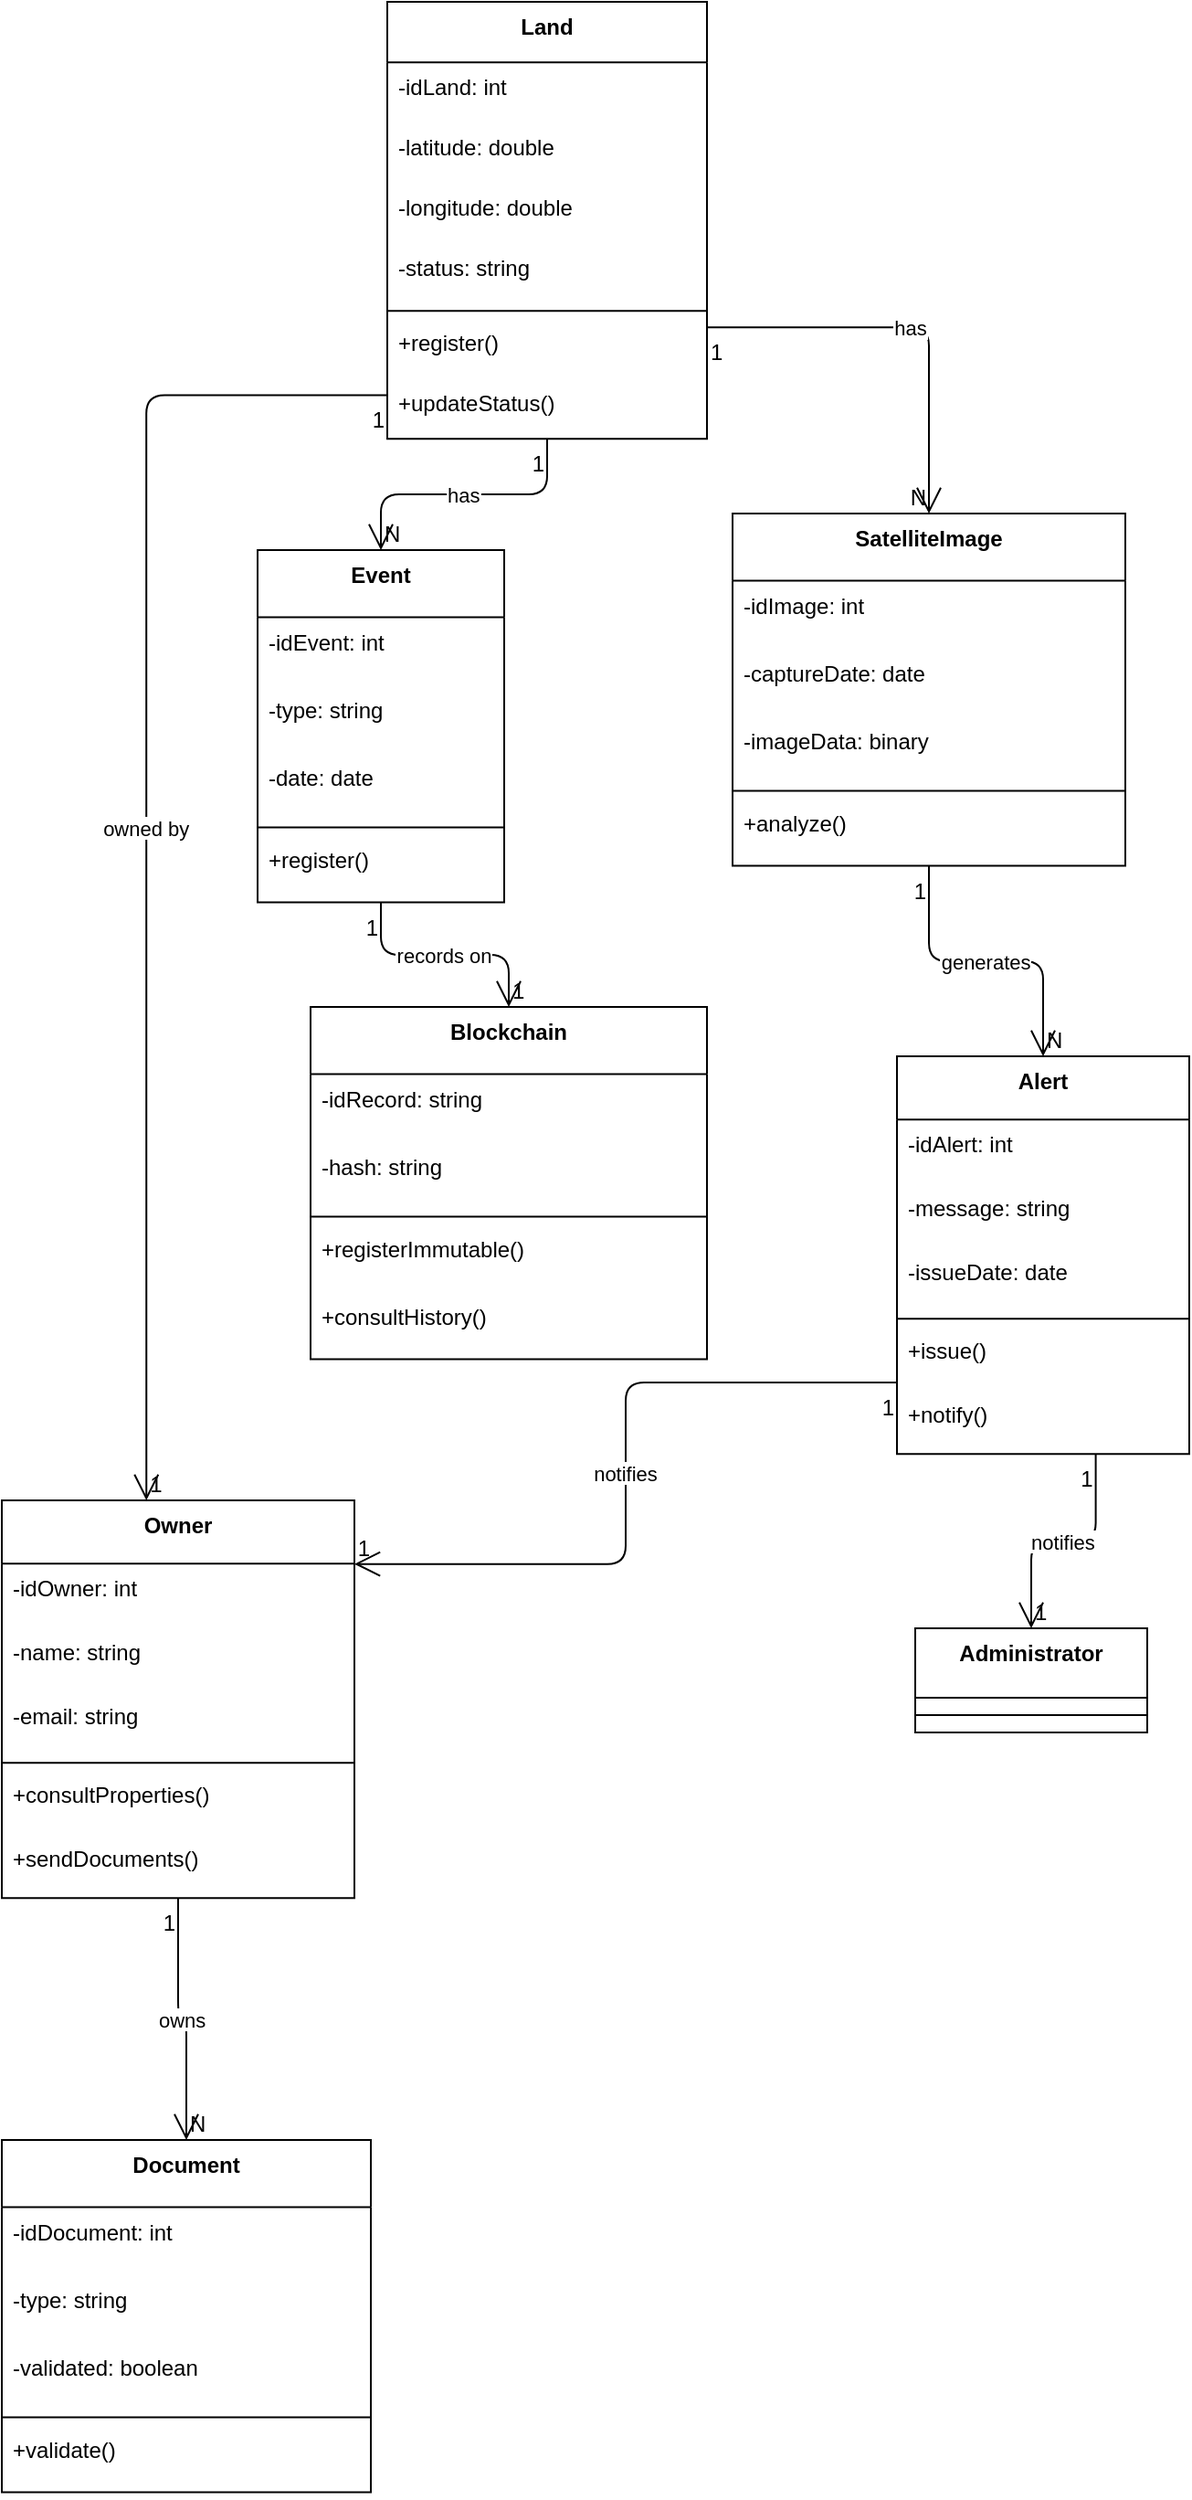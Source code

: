 <mxfile version="27.0.9">
  <diagram name="Página-1" id="0jbT2N49prsmKac0sqoz">
    <mxGraphModel dx="1042" dy="527" grid="1" gridSize="10" guides="1" tooltips="1" connect="1" arrows="1" fold="1" page="1" pageScale="1" pageWidth="850" pageHeight="1100" math="0" shadow="0">
      <root>
        <mxCell id="0" />
        <mxCell id="1" parent="0" />
        <mxCell id="2" value="Land" style="swimlane;fontStyle=1;align=center;verticalAlign=top;childLayout=stackLayout;horizontal=1;startSize=33.143;horizontalStack=0;resizeParent=1;resizeParentMax=0;resizeLast=0;collapsible=0;marginBottom=0;" parent="1" vertex="1">
          <mxGeometry x="281" y="20" width="175" height="239.143" as="geometry" />
        </mxCell>
        <mxCell id="3" value="-idLand: int" style="text;strokeColor=none;fillColor=none;align=left;verticalAlign=top;spacingLeft=4;spacingRight=4;overflow=hidden;rotatable=0;points=[[0,0.5],[1,0.5]];portConstraint=eastwest;" parent="2" vertex="1">
          <mxGeometry y="33.143" width="175" height="33" as="geometry" />
        </mxCell>
        <mxCell id="4" value="-latitude: double" style="text;strokeColor=none;fillColor=none;align=left;verticalAlign=top;spacingLeft=4;spacingRight=4;overflow=hidden;rotatable=0;points=[[0,0.5],[1,0.5]];portConstraint=eastwest;" parent="2" vertex="1">
          <mxGeometry y="66.143" width="175" height="33" as="geometry" />
        </mxCell>
        <mxCell id="5" value="-longitude: double" style="text;strokeColor=none;fillColor=none;align=left;verticalAlign=top;spacingLeft=4;spacingRight=4;overflow=hidden;rotatable=0;points=[[0,0.5],[1,0.5]];portConstraint=eastwest;" parent="2" vertex="1">
          <mxGeometry y="99.143" width="175" height="33" as="geometry" />
        </mxCell>
        <mxCell id="6" value="-status: string" style="text;strokeColor=none;fillColor=none;align=left;verticalAlign=top;spacingLeft=4;spacingRight=4;overflow=hidden;rotatable=0;points=[[0,0.5],[1,0.5]];portConstraint=eastwest;" parent="2" vertex="1">
          <mxGeometry y="132.143" width="175" height="33" as="geometry" />
        </mxCell>
        <mxCell id="7" style="line;strokeWidth=1;fillColor=none;align=left;verticalAlign=middle;spacingTop=-1;spacingLeft=3;spacingRight=3;rotatable=0;labelPosition=right;points=[];portConstraint=eastwest;strokeColor=inherit;" parent="2" vertex="1">
          <mxGeometry y="165.143" width="175" height="8" as="geometry" />
        </mxCell>
        <mxCell id="8" value="+register()" style="text;strokeColor=none;fillColor=none;align=left;verticalAlign=top;spacingLeft=4;spacingRight=4;overflow=hidden;rotatable=0;points=[[0,0.5],[1,0.5]];portConstraint=eastwest;" parent="2" vertex="1">
          <mxGeometry y="173.143" width="175" height="33" as="geometry" />
        </mxCell>
        <mxCell id="9" value="+updateStatus()" style="text;strokeColor=none;fillColor=none;align=left;verticalAlign=top;spacingLeft=4;spacingRight=4;overflow=hidden;rotatable=0;points=[[0,0.5],[1,0.5]];portConstraint=eastwest;" parent="2" vertex="1">
          <mxGeometry y="206.143" width="175" height="33" as="geometry" />
        </mxCell>
        <mxCell id="10" value="Owner" style="swimlane;fontStyle=1;align=center;verticalAlign=top;childLayout=stackLayout;horizontal=1;startSize=34.667;horizontalStack=0;resizeParent=1;resizeParentMax=0;resizeLast=0;collapsible=0;marginBottom=0;" parent="1" vertex="1">
          <mxGeometry x="70" y="840" width="193" height="217.667" as="geometry" />
        </mxCell>
        <mxCell id="11" value="-idOwner: int" style="text;strokeColor=none;fillColor=none;align=left;verticalAlign=top;spacingLeft=4;spacingRight=4;overflow=hidden;rotatable=0;points=[[0,0.5],[1,0.5]];portConstraint=eastwest;" parent="10" vertex="1">
          <mxGeometry y="34.667" width="193" height="35" as="geometry" />
        </mxCell>
        <mxCell id="12" value="-name: string" style="text;strokeColor=none;fillColor=none;align=left;verticalAlign=top;spacingLeft=4;spacingRight=4;overflow=hidden;rotatable=0;points=[[0,0.5],[1,0.5]];portConstraint=eastwest;" parent="10" vertex="1">
          <mxGeometry y="69.667" width="193" height="35" as="geometry" />
        </mxCell>
        <mxCell id="13" value="-email: string" style="text;strokeColor=none;fillColor=none;align=left;verticalAlign=top;spacingLeft=4;spacingRight=4;overflow=hidden;rotatable=0;points=[[0,0.5],[1,0.5]];portConstraint=eastwest;" parent="10" vertex="1">
          <mxGeometry y="104.667" width="193" height="35" as="geometry" />
        </mxCell>
        <mxCell id="14" style="line;strokeWidth=1;fillColor=none;align=left;verticalAlign=middle;spacingTop=-1;spacingLeft=3;spacingRight=3;rotatable=0;labelPosition=right;points=[];portConstraint=eastwest;strokeColor=inherit;" parent="10" vertex="1">
          <mxGeometry y="139.667" width="193" height="8" as="geometry" />
        </mxCell>
        <mxCell id="15" value="+consultProperties()" style="text;strokeColor=none;fillColor=none;align=left;verticalAlign=top;spacingLeft=4;spacingRight=4;overflow=hidden;rotatable=0;points=[[0,0.5],[1,0.5]];portConstraint=eastwest;" parent="10" vertex="1">
          <mxGeometry y="147.667" width="193" height="35" as="geometry" />
        </mxCell>
        <mxCell id="16" value="+sendDocuments()" style="text;strokeColor=none;fillColor=none;align=left;verticalAlign=top;spacingLeft=4;spacingRight=4;overflow=hidden;rotatable=0;points=[[0,0.5],[1,0.5]];portConstraint=eastwest;" parent="10" vertex="1">
          <mxGeometry y="182.667" width="193" height="35" as="geometry" />
        </mxCell>
        <mxCell id="17" value="Document" style="swimlane;fontStyle=1;align=center;verticalAlign=top;childLayout=stackLayout;horizontal=1;startSize=36.8;horizontalStack=0;resizeParent=1;resizeParentMax=0;resizeLast=0;collapsible=0;marginBottom=0;" parent="1" vertex="1">
          <mxGeometry x="70" y="1190" width="202" height="192.8" as="geometry" />
        </mxCell>
        <mxCell id="18" value="-idDocument: int" style="text;strokeColor=none;fillColor=none;align=left;verticalAlign=top;spacingLeft=4;spacingRight=4;overflow=hidden;rotatable=0;points=[[0,0.5],[1,0.5]];portConstraint=eastwest;" parent="17" vertex="1">
          <mxGeometry y="36.8" width="202" height="37" as="geometry" />
        </mxCell>
        <mxCell id="19" value="-type: string" style="text;strokeColor=none;fillColor=none;align=left;verticalAlign=top;spacingLeft=4;spacingRight=4;overflow=hidden;rotatable=0;points=[[0,0.5],[1,0.5]];portConstraint=eastwest;" parent="17" vertex="1">
          <mxGeometry y="73.8" width="202" height="37" as="geometry" />
        </mxCell>
        <mxCell id="20" value="-validated: boolean" style="text;strokeColor=none;fillColor=none;align=left;verticalAlign=top;spacingLeft=4;spacingRight=4;overflow=hidden;rotatable=0;points=[[0,0.5],[1,0.5]];portConstraint=eastwest;" parent="17" vertex="1">
          <mxGeometry y="110.8" width="202" height="37" as="geometry" />
        </mxCell>
        <mxCell id="21" style="line;strokeWidth=1;fillColor=none;align=left;verticalAlign=middle;spacingTop=-1;spacingLeft=3;spacingRight=3;rotatable=0;labelPosition=right;points=[];portConstraint=eastwest;strokeColor=inherit;" parent="17" vertex="1">
          <mxGeometry y="147.8" width="202" height="8" as="geometry" />
        </mxCell>
        <mxCell id="22" value="+validate()" style="text;strokeColor=none;fillColor=none;align=left;verticalAlign=top;spacingLeft=4;spacingRight=4;overflow=hidden;rotatable=0;points=[[0,0.5],[1,0.5]];portConstraint=eastwest;" parent="17" vertex="1">
          <mxGeometry y="155.8" width="202" height="37" as="geometry" />
        </mxCell>
        <mxCell id="23" value="Event" style="swimlane;fontStyle=1;align=center;verticalAlign=top;childLayout=stackLayout;horizontal=1;startSize=36.8;horizontalStack=0;resizeParent=1;resizeParentMax=0;resizeLast=0;collapsible=0;marginBottom=0;" parent="1" vertex="1">
          <mxGeometry x="210" y="320" width="135" height="192.8" as="geometry" />
        </mxCell>
        <mxCell id="24" value="-idEvent: int" style="text;strokeColor=none;fillColor=none;align=left;verticalAlign=top;spacingLeft=4;spacingRight=4;overflow=hidden;rotatable=0;points=[[0,0.5],[1,0.5]];portConstraint=eastwest;" parent="23" vertex="1">
          <mxGeometry y="36.8" width="135" height="37" as="geometry" />
        </mxCell>
        <mxCell id="25" value="-type: string" style="text;strokeColor=none;fillColor=none;align=left;verticalAlign=top;spacingLeft=4;spacingRight=4;overflow=hidden;rotatable=0;points=[[0,0.5],[1,0.5]];portConstraint=eastwest;" parent="23" vertex="1">
          <mxGeometry y="73.8" width="135" height="37" as="geometry" />
        </mxCell>
        <mxCell id="26" value="-date: date" style="text;strokeColor=none;fillColor=none;align=left;verticalAlign=top;spacingLeft=4;spacingRight=4;overflow=hidden;rotatable=0;points=[[0,0.5],[1,0.5]];portConstraint=eastwest;" parent="23" vertex="1">
          <mxGeometry y="110.8" width="135" height="37" as="geometry" />
        </mxCell>
        <mxCell id="27" style="line;strokeWidth=1;fillColor=none;align=left;verticalAlign=middle;spacingTop=-1;spacingLeft=3;spacingRight=3;rotatable=0;labelPosition=right;points=[];portConstraint=eastwest;strokeColor=inherit;" parent="23" vertex="1">
          <mxGeometry y="147.8" width="135" height="8" as="geometry" />
        </mxCell>
        <mxCell id="28" value="+register()" style="text;strokeColor=none;fillColor=none;align=left;verticalAlign=top;spacingLeft=4;spacingRight=4;overflow=hidden;rotatable=0;points=[[0,0.5],[1,0.5]];portConstraint=eastwest;" parent="23" vertex="1">
          <mxGeometry y="155.8" width="135" height="37" as="geometry" />
        </mxCell>
        <mxCell id="29" value="SatelliteImage" style="swimlane;fontStyle=1;align=center;verticalAlign=top;childLayout=stackLayout;horizontal=1;startSize=36.8;horizontalStack=0;resizeParent=1;resizeParentMax=0;resizeLast=0;collapsible=0;marginBottom=0;" parent="1" vertex="1">
          <mxGeometry x="470" y="300" width="215" height="192.8" as="geometry" />
        </mxCell>
        <mxCell id="30" value="-idImage: int" style="text;strokeColor=none;fillColor=none;align=left;verticalAlign=top;spacingLeft=4;spacingRight=4;overflow=hidden;rotatable=0;points=[[0,0.5],[1,0.5]];portConstraint=eastwest;" parent="29" vertex="1">
          <mxGeometry y="36.8" width="215" height="37" as="geometry" />
        </mxCell>
        <mxCell id="31" value="-captureDate: date" style="text;strokeColor=none;fillColor=none;align=left;verticalAlign=top;spacingLeft=4;spacingRight=4;overflow=hidden;rotatable=0;points=[[0,0.5],[1,0.5]];portConstraint=eastwest;" parent="29" vertex="1">
          <mxGeometry y="73.8" width="215" height="37" as="geometry" />
        </mxCell>
        <mxCell id="32" value="-imageData: binary" style="text;strokeColor=none;fillColor=none;align=left;verticalAlign=top;spacingLeft=4;spacingRight=4;overflow=hidden;rotatable=0;points=[[0,0.5],[1,0.5]];portConstraint=eastwest;" parent="29" vertex="1">
          <mxGeometry y="110.8" width="215" height="37" as="geometry" />
        </mxCell>
        <mxCell id="33" style="line;strokeWidth=1;fillColor=none;align=left;verticalAlign=middle;spacingTop=-1;spacingLeft=3;spacingRight=3;rotatable=0;labelPosition=right;points=[];portConstraint=eastwest;strokeColor=inherit;" parent="29" vertex="1">
          <mxGeometry y="147.8" width="215" height="8" as="geometry" />
        </mxCell>
        <mxCell id="34" value="+analyze()" style="text;strokeColor=none;fillColor=none;align=left;verticalAlign=top;spacingLeft=4;spacingRight=4;overflow=hidden;rotatable=0;points=[[0,0.5],[1,0.5]];portConstraint=eastwest;" parent="29" vertex="1">
          <mxGeometry y="155.8" width="215" height="37" as="geometry" />
        </mxCell>
        <mxCell id="35" value="Alert" style="swimlane;fontStyle=1;align=center;verticalAlign=top;childLayout=stackLayout;horizontal=1;startSize=34.667;horizontalStack=0;resizeParent=1;resizeParentMax=0;resizeLast=0;collapsible=0;marginBottom=0;" parent="1" vertex="1">
          <mxGeometry x="560" y="597" width="160" height="217.667" as="geometry" />
        </mxCell>
        <mxCell id="36" value="-idAlert: int" style="text;strokeColor=none;fillColor=none;align=left;verticalAlign=top;spacingLeft=4;spacingRight=4;overflow=hidden;rotatable=0;points=[[0,0.5],[1,0.5]];portConstraint=eastwest;" parent="35" vertex="1">
          <mxGeometry y="34.667" width="160" height="35" as="geometry" />
        </mxCell>
        <mxCell id="37" value="-message: string" style="text;strokeColor=none;fillColor=none;align=left;verticalAlign=top;spacingLeft=4;spacingRight=4;overflow=hidden;rotatable=0;points=[[0,0.5],[1,0.5]];portConstraint=eastwest;" parent="35" vertex="1">
          <mxGeometry y="69.667" width="160" height="35" as="geometry" />
        </mxCell>
        <mxCell id="38" value="-issueDate: date" style="text;strokeColor=none;fillColor=none;align=left;verticalAlign=top;spacingLeft=4;spacingRight=4;overflow=hidden;rotatable=0;points=[[0,0.5],[1,0.5]];portConstraint=eastwest;" parent="35" vertex="1">
          <mxGeometry y="104.667" width="160" height="35" as="geometry" />
        </mxCell>
        <mxCell id="39" style="line;strokeWidth=1;fillColor=none;align=left;verticalAlign=middle;spacingTop=-1;spacingLeft=3;spacingRight=3;rotatable=0;labelPosition=right;points=[];portConstraint=eastwest;strokeColor=inherit;" parent="35" vertex="1">
          <mxGeometry y="139.667" width="160" height="8" as="geometry" />
        </mxCell>
        <mxCell id="40" value="+issue()" style="text;strokeColor=none;fillColor=none;align=left;verticalAlign=top;spacingLeft=4;spacingRight=4;overflow=hidden;rotatable=0;points=[[0,0.5],[1,0.5]];portConstraint=eastwest;" parent="35" vertex="1">
          <mxGeometry y="147.667" width="160" height="35" as="geometry" />
        </mxCell>
        <mxCell id="41" value="+notify()" style="text;strokeColor=none;fillColor=none;align=left;verticalAlign=top;spacingLeft=4;spacingRight=4;overflow=hidden;rotatable=0;points=[[0,0.5],[1,0.5]];portConstraint=eastwest;" parent="35" vertex="1">
          <mxGeometry y="182.667" width="160" height="35" as="geometry" />
        </mxCell>
        <mxCell id="42" value="Blockchain" style="swimlane;fontStyle=1;align=center;verticalAlign=top;childLayout=stackLayout;horizontal=1;startSize=36.8;horizontalStack=0;resizeParent=1;resizeParentMax=0;resizeLast=0;collapsible=0;marginBottom=0;" parent="1" vertex="1">
          <mxGeometry x="239" y="570" width="217" height="192.8" as="geometry" />
        </mxCell>
        <mxCell id="43" value="-idRecord: string" style="text;strokeColor=none;fillColor=none;align=left;verticalAlign=top;spacingLeft=4;spacingRight=4;overflow=hidden;rotatable=0;points=[[0,0.5],[1,0.5]];portConstraint=eastwest;" parent="42" vertex="1">
          <mxGeometry y="36.8" width="217" height="37" as="geometry" />
        </mxCell>
        <mxCell id="44" value="-hash: string" style="text;strokeColor=none;fillColor=none;align=left;verticalAlign=top;spacingLeft=4;spacingRight=4;overflow=hidden;rotatable=0;points=[[0,0.5],[1,0.5]];portConstraint=eastwest;" parent="42" vertex="1">
          <mxGeometry y="73.8" width="217" height="37" as="geometry" />
        </mxCell>
        <mxCell id="45" style="line;strokeWidth=1;fillColor=none;align=left;verticalAlign=middle;spacingTop=-1;spacingLeft=3;spacingRight=3;rotatable=0;labelPosition=right;points=[];portConstraint=eastwest;strokeColor=inherit;" parent="42" vertex="1">
          <mxGeometry y="110.8" width="217" height="8" as="geometry" />
        </mxCell>
        <mxCell id="46" value="+registerImmutable()" style="text;strokeColor=none;fillColor=none;align=left;verticalAlign=top;spacingLeft=4;spacingRight=4;overflow=hidden;rotatable=0;points=[[0,0.5],[1,0.5]];portConstraint=eastwest;" parent="42" vertex="1">
          <mxGeometry y="118.8" width="217" height="37" as="geometry" />
        </mxCell>
        <mxCell id="47" value="+consultHistory()" style="text;strokeColor=none;fillColor=none;align=left;verticalAlign=top;spacingLeft=4;spacingRight=4;overflow=hidden;rotatable=0;points=[[0,0.5],[1,0.5]];portConstraint=eastwest;" parent="42" vertex="1">
          <mxGeometry y="155.8" width="217" height="37" as="geometry" />
        </mxCell>
        <mxCell id="48" value="Administrator" style="swimlane;fontStyle=1;align=center;verticalAlign=top;childLayout=stackLayout;horizontal=1;startSize=38;horizontalStack=0;resizeParent=1;resizeParentMax=0;resizeLast=0;collapsible=0;marginBottom=0;" parent="1" vertex="1">
          <mxGeometry x="570" y="910" width="127" height="57" as="geometry" />
        </mxCell>
        <mxCell id="49" style="line;strokeWidth=1;fillColor=none;align=left;verticalAlign=middle;spacingTop=-1;spacingLeft=3;spacingRight=3;rotatable=0;labelPosition=right;points=[];portConstraint=eastwest;strokeColor=inherit;" parent="48" vertex="1">
          <mxGeometry y="38" width="127" height="19" as="geometry" />
        </mxCell>
        <mxCell id="50" value="has" style="startArrow=none;endArrow=open;endSize=12;exitX=0.5;exitY=1;entryX=0.5;entryY=0;edgeStyle=orthogonalEdgeStyle;" parent="1" source="2" target="23" edge="1">
          <mxGeometry relative="1" as="geometry" />
        </mxCell>
        <mxCell id="51" value="1" style="edgeLabel;resizable=0;labelBackgroundColor=none;fontSize=12;align=right;verticalAlign=top;" parent="50" vertex="1">
          <mxGeometry x="-1" relative="1" as="geometry" />
        </mxCell>
        <mxCell id="52" value="N" style="edgeLabel;resizable=0;labelBackgroundColor=none;fontSize=12;align=left;verticalAlign=bottom;" parent="50" vertex="1">
          <mxGeometry x="1" relative="1" as="geometry" />
        </mxCell>
        <mxCell id="53" value="has" style="startArrow=none;endArrow=open;endSize=12;exitX=0.99;exitY=0.74;entryX=0.5;entryY=0;edgeStyle=orthogonalEdgeStyle;" parent="1" source="2" target="29" edge="1">
          <mxGeometry relative="1" as="geometry" />
        </mxCell>
        <mxCell id="54" value="1" style="edgeLabel;resizable=0;labelBackgroundColor=none;fontSize=12;align=left;verticalAlign=top;" parent="53" vertex="1">
          <mxGeometry x="-1" relative="1" as="geometry" />
        </mxCell>
        <mxCell id="55" value="N" style="edgeLabel;resizable=0;labelBackgroundColor=none;fontSize=12;align=right;verticalAlign=bottom;" parent="53" vertex="1">
          <mxGeometry x="1" relative="1" as="geometry" />
        </mxCell>
        <mxCell id="56" value="owned by" style="startArrow=none;endArrow=open;endSize=12;exitX=0;exitY=0.9;entryX=0.41;entryY=0;edgeStyle=orthogonalEdgeStyle;" parent="1" source="2" target="10" edge="1">
          <mxGeometry relative="1" as="geometry" />
        </mxCell>
        <mxCell id="57" value="1" style="edgeLabel;resizable=0;labelBackgroundColor=none;fontSize=12;align=right;verticalAlign=top;" parent="56" vertex="1">
          <mxGeometry x="-1" relative="1" as="geometry" />
        </mxCell>
        <mxCell id="58" value="1" style="edgeLabel;resizable=0;labelBackgroundColor=none;fontSize=12;align=left;verticalAlign=bottom;" parent="56" vertex="1">
          <mxGeometry x="1" relative="1" as="geometry" />
        </mxCell>
        <mxCell id="59" value="owns" style="startArrow=none;endArrow=open;endSize=12;exitX=0.5;exitY=1;entryX=0.5;entryY=0;edgeStyle=orthogonalEdgeStyle;elbow=vertical;" parent="1" source="10" target="17" edge="1">
          <mxGeometry relative="1" as="geometry" />
        </mxCell>
        <mxCell id="60" value="1" style="edgeLabel;resizable=0;labelBackgroundColor=none;fontSize=12;align=right;verticalAlign=top;" parent="59" vertex="1">
          <mxGeometry x="-1" relative="1" as="geometry" />
        </mxCell>
        <mxCell id="61" value="N" style="edgeLabel;resizable=0;labelBackgroundColor=none;fontSize=12;align=left;verticalAlign=bottom;" parent="59" vertex="1">
          <mxGeometry x="1" relative="1" as="geometry" />
        </mxCell>
        <mxCell id="62" value="generates" style="startArrow=none;endArrow=open;endSize=12;exitX=0.5;exitY=1;entryX=0.5;entryY=0;edgeStyle=elbowEdgeStyle;elbow=vertical;" parent="1" source="29" target="35" edge="1">
          <mxGeometry relative="1" as="geometry" />
        </mxCell>
        <mxCell id="63" value="1" style="edgeLabel;resizable=0;labelBackgroundColor=none;fontSize=12;align=right;verticalAlign=top;" parent="62" vertex="1">
          <mxGeometry x="-1" relative="1" as="geometry" />
        </mxCell>
        <mxCell id="64" value="N" style="edgeLabel;resizable=0;labelBackgroundColor=none;fontSize=12;align=left;verticalAlign=bottom;" parent="62" vertex="1">
          <mxGeometry x="1" relative="1" as="geometry" />
        </mxCell>
        <mxCell id="65" value="records on" style="startArrow=none;endArrow=open;endSize=12;exitX=0.5;exitY=1;entryX=0.5;entryY=0;edgeStyle=elbowEdgeStyle;elbow=vertical;" parent="1" source="23" target="42" edge="1">
          <mxGeometry relative="1" as="geometry" />
        </mxCell>
        <mxCell id="66" value="1" style="edgeLabel;resizable=0;labelBackgroundColor=none;fontSize=12;align=right;verticalAlign=top;" parent="65" vertex="1">
          <mxGeometry x="-1" relative="1" as="geometry" />
        </mxCell>
        <mxCell id="67" value="1" style="edgeLabel;resizable=0;labelBackgroundColor=none;fontSize=12;align=left;verticalAlign=bottom;" parent="65" vertex="1">
          <mxGeometry x="1" relative="1" as="geometry" />
        </mxCell>
        <mxCell id="68" value="notifies" style="startArrow=none;endArrow=open;endSize=12;exitX=0;exitY=0.82;entryX=1;entryY=0.16;edgeStyle=elbowEdgeStyle;" parent="1" source="35" target="10" edge="1">
          <mxGeometry relative="1" as="geometry" />
        </mxCell>
        <mxCell id="69" value="1" style="edgeLabel;resizable=0;labelBackgroundColor=none;fontSize=12;align=right;verticalAlign=top;" parent="68" vertex="1">
          <mxGeometry x="-1" relative="1" as="geometry" />
        </mxCell>
        <mxCell id="70" value="1" style="edgeLabel;resizable=0;labelBackgroundColor=none;fontSize=12;align=left;verticalAlign=bottom;" parent="68" vertex="1">
          <mxGeometry x="1" relative="1" as="geometry" />
        </mxCell>
        <mxCell id="71" value="notifies" style="startArrow=none;endArrow=open;endSize=12;exitX=0.68;exitY=1;entryX=0.5;entryY=0;edgeStyle=orthogonalEdgeStyle;" parent="1" source="35" target="48" edge="1">
          <mxGeometry relative="1" as="geometry" />
        </mxCell>
        <mxCell id="72" value="1" style="edgeLabel;resizable=0;labelBackgroundColor=none;fontSize=12;align=right;verticalAlign=top;" parent="71" vertex="1">
          <mxGeometry x="-1" relative="1" as="geometry" />
        </mxCell>
        <mxCell id="73" value="1" style="edgeLabel;resizable=0;labelBackgroundColor=none;fontSize=12;align=left;verticalAlign=bottom;" parent="71" vertex="1">
          <mxGeometry x="1" relative="1" as="geometry" />
        </mxCell>
      </root>
    </mxGraphModel>
  </diagram>
</mxfile>
